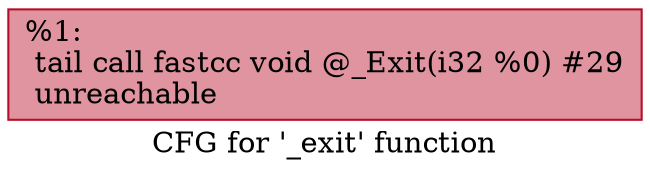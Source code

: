 digraph "CFG for '_exit' function" {
	label="CFG for '_exit' function";

	Node0x18c4720 [shape=record,color="#b70d28ff", style=filled, fillcolor="#b70d2870",label="{%1:\l  tail call fastcc void @_Exit(i32 %0) #29\l  unreachable\l}"];
}
